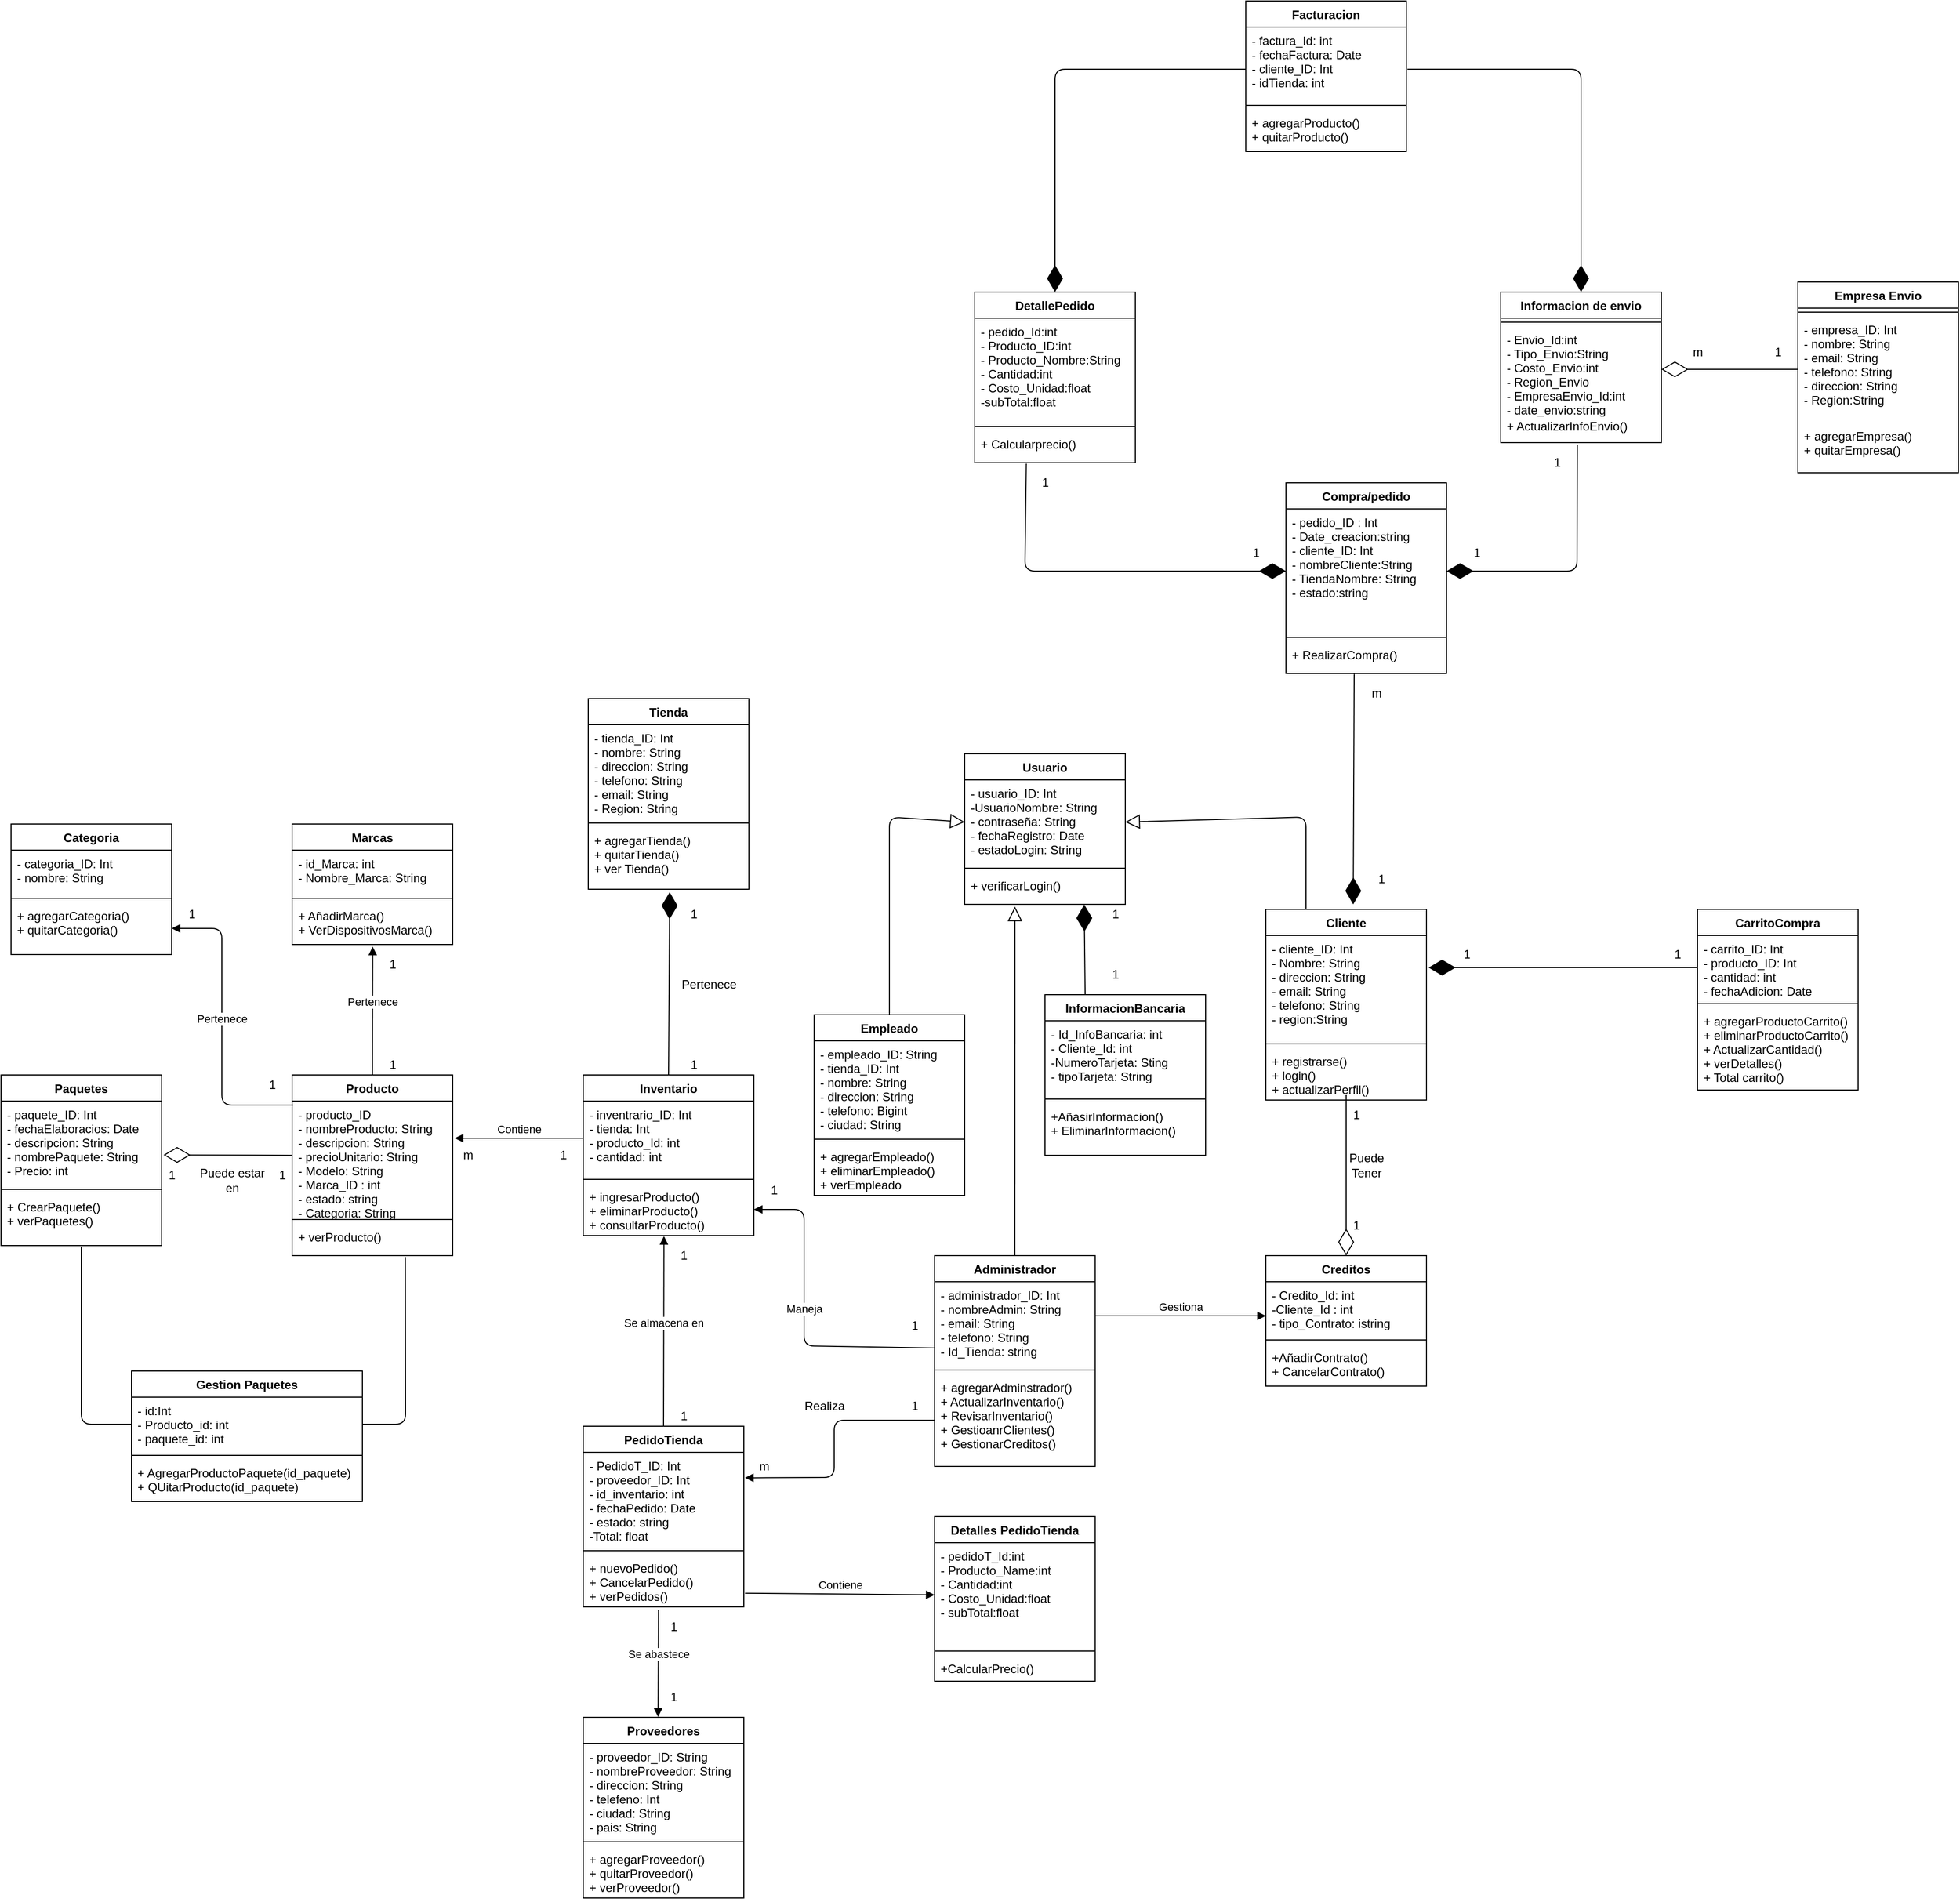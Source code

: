 <mxfile version="14.5.1" type="device"><diagram id="hj_kYRRvDItnP13U0e1s" name="Página-1"><mxGraphModel dx="723" dy="1602" grid="1" gridSize="10" guides="1" tooltips="1" connect="1" arrows="1" fold="1" page="1" pageScale="1" pageWidth="827" pageHeight="1169" math="0" shadow="0"><root><mxCell id="0"/><mxCell id="1" parent="0"/><mxCell id="EbUtOBR4NFeznV3IT-rC-1" value="Cliente" style="swimlane;fontStyle=1;align=center;verticalAlign=top;childLayout=stackLayout;horizontal=1;startSize=26;horizontalStack=0;resizeParent=1;resizeParentMax=0;resizeLast=0;collapsible=1;marginBottom=0;" parent="1" vertex="1"><mxGeometry x="1260" y="-5" width="160" height="190" as="geometry"/></mxCell><mxCell id="EbUtOBR4NFeznV3IT-rC-2" value="- cliente_ID: Int&#10;- Nombre: String&#10;- direccion: String&#10;- email: String&#10;- telefono: String&#10;- region:String" style="text;strokeColor=none;fillColor=none;align=left;verticalAlign=top;spacingLeft=4;spacingRight=4;overflow=hidden;rotatable=0;points=[[0,0.5],[1,0.5]];portConstraint=eastwest;" parent="EbUtOBR4NFeznV3IT-rC-1" vertex="1"><mxGeometry y="26" width="160" height="104" as="geometry"/></mxCell><mxCell id="EbUtOBR4NFeznV3IT-rC-3" value="" style="line;strokeWidth=1;fillColor=none;align=left;verticalAlign=middle;spacingTop=-1;spacingLeft=3;spacingRight=3;rotatable=0;labelPosition=right;points=[];portConstraint=eastwest;" parent="EbUtOBR4NFeznV3IT-rC-1" vertex="1"><mxGeometry y="130" width="160" height="8" as="geometry"/></mxCell><mxCell id="EbUtOBR4NFeznV3IT-rC-4" value="+ registrarse() &#10;+ login()&#10;+ actualizarPerfil()&#10;&#10;" style="text;strokeColor=none;fillColor=none;align=left;verticalAlign=top;spacingLeft=4;spacingRight=4;overflow=hidden;rotatable=0;points=[[0,0.5],[1,0.5]];portConstraint=eastwest;" parent="EbUtOBR4NFeznV3IT-rC-1" vertex="1"><mxGeometry y="138" width="160" height="52" as="geometry"/></mxCell><mxCell id="EbUtOBR4NFeznV3IT-rC-31" value="Inventario" style="swimlane;fontStyle=1;align=center;verticalAlign=top;childLayout=stackLayout;horizontal=1;startSize=26;horizontalStack=0;resizeParent=1;resizeParentMax=0;resizeLast=0;collapsible=1;marginBottom=0;" parent="1" vertex="1"><mxGeometry x="580" y="160" width="170" height="160" as="geometry"/></mxCell><mxCell id="EbUtOBR4NFeznV3IT-rC-32" value="- inventrario_ID: Int&#10;- tienda: Int&#10;- producto_Id: int&#10;- cantidad: int" style="text;strokeColor=none;fillColor=none;align=left;verticalAlign=top;spacingLeft=4;spacingRight=4;overflow=hidden;rotatable=0;points=[[0,0.5],[1,0.5]];portConstraint=eastwest;" parent="EbUtOBR4NFeznV3IT-rC-31" vertex="1"><mxGeometry y="26" width="170" height="74" as="geometry"/></mxCell><mxCell id="EbUtOBR4NFeznV3IT-rC-33" value="" style="line;strokeWidth=1;fillColor=none;align=left;verticalAlign=middle;spacingTop=-1;spacingLeft=3;spacingRight=3;rotatable=0;labelPosition=right;points=[];portConstraint=eastwest;" parent="EbUtOBR4NFeznV3IT-rC-31" vertex="1"><mxGeometry y="100" width="170" height="8" as="geometry"/></mxCell><mxCell id="EbUtOBR4NFeznV3IT-rC-34" value="+ ingresarProducto()&#10;+ eliminarProducto()&#10;+ consultarProducto()&#10;" style="text;strokeColor=none;fillColor=none;align=left;verticalAlign=top;spacingLeft=4;spacingRight=4;overflow=hidden;rotatable=0;points=[[0,0.5],[1,0.5]];portConstraint=eastwest;" parent="EbUtOBR4NFeznV3IT-rC-31" vertex="1"><mxGeometry y="108" width="170" height="52" as="geometry"/></mxCell><mxCell id="EbUtOBR4NFeznV3IT-rC-39" value="Compra/pedido" style="swimlane;fontStyle=1;align=center;verticalAlign=top;childLayout=stackLayout;horizontal=1;startSize=26;horizontalStack=0;resizeParent=1;resizeParentMax=0;resizeLast=0;collapsible=1;marginBottom=0;" parent="1" vertex="1"><mxGeometry x="1280" y="-430" width="160" height="190" as="geometry"/></mxCell><mxCell id="EbUtOBR4NFeznV3IT-rC-40" value="- pedido_ID : Int&#10;- Date_creacion:string&#10;- cliente_ID: Int&#10;- nombreCliente:String&#10;- TiendaNombre: String&#10;- estado:string&#10;&#10;&#10;" style="text;strokeColor=none;fillColor=none;align=left;verticalAlign=top;spacingLeft=4;spacingRight=4;overflow=hidden;rotatable=0;points=[[0,0.5],[1,0.5]];portConstraint=eastwest;" parent="EbUtOBR4NFeznV3IT-rC-39" vertex="1"><mxGeometry y="26" width="160" height="124" as="geometry"/></mxCell><mxCell id="EbUtOBR4NFeznV3IT-rC-41" value="" style="line;strokeWidth=1;fillColor=none;align=left;verticalAlign=middle;spacingTop=-1;spacingLeft=3;spacingRight=3;rotatable=0;labelPosition=right;points=[];portConstraint=eastwest;" parent="EbUtOBR4NFeznV3IT-rC-39" vertex="1"><mxGeometry y="150" width="160" height="8" as="geometry"/></mxCell><mxCell id="EbUtOBR4NFeznV3IT-rC-42" value="+ RealizarCompra()&#10;" style="text;strokeColor=none;fillColor=none;align=left;verticalAlign=top;spacingLeft=4;spacingRight=4;overflow=hidden;rotatable=0;points=[[0,0.5],[1,0.5]];portConstraint=eastwest;" parent="EbUtOBR4NFeznV3IT-rC-39" vertex="1"><mxGeometry y="158" width="160" height="32" as="geometry"/></mxCell><mxCell id="EbUtOBR4NFeznV3IT-rC-55" value="Usuario" style="swimlane;fontStyle=1;align=center;verticalAlign=top;childLayout=stackLayout;horizontal=1;startSize=26;horizontalStack=0;resizeParent=1;resizeParentMax=0;resizeLast=0;collapsible=1;marginBottom=0;" parent="1" vertex="1"><mxGeometry x="960" y="-160" width="160" height="150" as="geometry"/></mxCell><mxCell id="EbUtOBR4NFeznV3IT-rC-56" value="- usuario_ID: Int&#10;-UsuarioNombre: String&#10;- contraseña: String&#10;- fechaRegistro: Date&#10;- estadoLogin: String&#10;&#10;&#10;" style="text;strokeColor=none;fillColor=none;align=left;verticalAlign=top;spacingLeft=4;spacingRight=4;overflow=hidden;rotatable=0;points=[[0,0.5],[1,0.5]];portConstraint=eastwest;" parent="EbUtOBR4NFeznV3IT-rC-55" vertex="1"><mxGeometry y="26" width="160" height="84" as="geometry"/></mxCell><mxCell id="EbUtOBR4NFeznV3IT-rC-57" value="" style="line;strokeWidth=1;fillColor=none;align=left;verticalAlign=middle;spacingTop=-1;spacingLeft=3;spacingRight=3;rotatable=0;labelPosition=right;points=[];portConstraint=eastwest;" parent="EbUtOBR4NFeznV3IT-rC-55" vertex="1"><mxGeometry y="110" width="160" height="8" as="geometry"/></mxCell><mxCell id="EbUtOBR4NFeznV3IT-rC-58" value="+ verificarLogin()" style="text;strokeColor=none;fillColor=none;align=left;verticalAlign=top;spacingLeft=4;spacingRight=4;overflow=hidden;rotatable=0;points=[[0,0.5],[1,0.5]];portConstraint=eastwest;" parent="EbUtOBR4NFeznV3IT-rC-55" vertex="1"><mxGeometry y="118" width="160" height="32" as="geometry"/></mxCell><mxCell id="EbUtOBR4NFeznV3IT-rC-59" value="Producto" style="swimlane;fontStyle=1;align=center;verticalAlign=top;childLayout=stackLayout;horizontal=1;startSize=26;horizontalStack=0;resizeParent=1;resizeParentMax=0;resizeLast=0;collapsible=1;marginBottom=0;" parent="1" vertex="1"><mxGeometry x="290" y="160" width="160" height="180" as="geometry"/></mxCell><mxCell id="EbUtOBR4NFeznV3IT-rC-60" value="- producto_ID&#10;- nombreProducto: String&#10;- descripcion: String&#10;- precioUnitario: String&#10;- Modelo: String&#10;- Marca_ID : int&#10;- estado: string&#10;- Categoria: String" style="text;strokeColor=none;fillColor=none;align=left;verticalAlign=top;spacingLeft=4;spacingRight=4;overflow=hidden;rotatable=0;points=[[0,0.5],[1,0.5]];portConstraint=eastwest;" parent="EbUtOBR4NFeznV3IT-rC-59" vertex="1"><mxGeometry y="26" width="160" height="114" as="geometry"/></mxCell><mxCell id="EbUtOBR4NFeznV3IT-rC-61" value="" style="line;strokeWidth=1;fillColor=none;align=left;verticalAlign=middle;spacingTop=-1;spacingLeft=3;spacingRight=3;rotatable=0;labelPosition=right;points=[];portConstraint=eastwest;" parent="EbUtOBR4NFeznV3IT-rC-59" vertex="1"><mxGeometry y="140" width="160" height="8" as="geometry"/></mxCell><mxCell id="EbUtOBR4NFeznV3IT-rC-62" value="+ verProducto()&#10;" style="text;strokeColor=none;fillColor=none;align=left;verticalAlign=top;spacingLeft=4;spacingRight=4;overflow=hidden;rotatable=0;points=[[0,0.5],[1,0.5]];portConstraint=eastwest;" parent="EbUtOBR4NFeznV3IT-rC-59" vertex="1"><mxGeometry y="148" width="160" height="32" as="geometry"/></mxCell><mxCell id="D3q_M2feR9YI_S6PIINe-5" value="PedidoTienda" style="swimlane;fontStyle=1;align=center;verticalAlign=top;childLayout=stackLayout;horizontal=1;startSize=26;horizontalStack=0;resizeParent=1;resizeParentMax=0;resizeLast=0;collapsible=1;marginBottom=0;" parent="1" vertex="1"><mxGeometry x="580" y="510" width="160" height="180" as="geometry"/></mxCell><mxCell id="D3q_M2feR9YI_S6PIINe-6" value="- PedidoT_ID: Int&#10;- proveedor_ID: Int&#10;- id_inventario: int&#10;- fechaPedido: Date&#10;- estado: string&#10;-Total: float" style="text;strokeColor=none;fillColor=none;align=left;verticalAlign=top;spacingLeft=4;spacingRight=4;overflow=hidden;rotatable=0;points=[[0,0.5],[1,0.5]];portConstraint=eastwest;" parent="D3q_M2feR9YI_S6PIINe-5" vertex="1"><mxGeometry y="26" width="160" height="94" as="geometry"/></mxCell><mxCell id="D3q_M2feR9YI_S6PIINe-7" value="" style="line;strokeWidth=1;fillColor=none;align=left;verticalAlign=middle;spacingTop=-1;spacingLeft=3;spacingRight=3;rotatable=0;labelPosition=right;points=[];portConstraint=eastwest;" parent="D3q_M2feR9YI_S6PIINe-5" vertex="1"><mxGeometry y="120" width="160" height="8" as="geometry"/></mxCell><mxCell id="D3q_M2feR9YI_S6PIINe-8" value="+ nuevoPedido()&#10;+ CancelarPedido()&#10;+ verPedidos()&#10;" style="text;strokeColor=none;fillColor=none;align=left;verticalAlign=top;spacingLeft=4;spacingRight=4;overflow=hidden;rotatable=0;points=[[0,0.5],[1,0.5]];portConstraint=eastwest;" parent="D3q_M2feR9YI_S6PIINe-5" vertex="1"><mxGeometry y="128" width="160" height="52" as="geometry"/></mxCell><mxCell id="D3q_M2feR9YI_S6PIINe-13" value="Proveedores" style="swimlane;fontStyle=1;align=center;verticalAlign=top;childLayout=stackLayout;horizontal=1;startSize=26;horizontalStack=0;resizeParent=1;resizeParentMax=0;resizeLast=0;collapsible=1;marginBottom=0;" parent="1" vertex="1"><mxGeometry x="580" y="800" width="160" height="180" as="geometry"/></mxCell><mxCell id="D3q_M2feR9YI_S6PIINe-14" value="- proveedor_ID: String&#10;- nombreProveedor: String&#10;- direccion: String&#10;- telefeno: Int&#10;- ciudad: String&#10;- pais: String&#10;&#10;&#10;" style="text;strokeColor=none;fillColor=none;align=left;verticalAlign=top;spacingLeft=4;spacingRight=4;overflow=hidden;rotatable=0;points=[[0,0.5],[1,0.5]];portConstraint=eastwest;" parent="D3q_M2feR9YI_S6PIINe-13" vertex="1"><mxGeometry y="26" width="160" height="94" as="geometry"/></mxCell><mxCell id="D3q_M2feR9YI_S6PIINe-15" value="" style="line;strokeWidth=1;fillColor=none;align=left;verticalAlign=middle;spacingTop=-1;spacingLeft=3;spacingRight=3;rotatable=0;labelPosition=right;points=[];portConstraint=eastwest;" parent="D3q_M2feR9YI_S6PIINe-13" vertex="1"><mxGeometry y="120" width="160" height="8" as="geometry"/></mxCell><mxCell id="D3q_M2feR9YI_S6PIINe-16" value="+ agregarProveedor()&#10;+ quitarProveedor()&#10;+ verProveedor()" style="text;strokeColor=none;fillColor=none;align=left;verticalAlign=top;spacingLeft=4;spacingRight=4;overflow=hidden;rotatable=0;points=[[0,0.5],[1,0.5]];portConstraint=eastwest;" parent="D3q_M2feR9YI_S6PIINe-13" vertex="1"><mxGeometry y="128" width="160" height="52" as="geometry"/></mxCell><mxCell id="D3q_M2feR9YI_S6PIINe-25" value="Creditos" style="swimlane;fontStyle=1;align=center;verticalAlign=top;childLayout=stackLayout;horizontal=1;startSize=26;horizontalStack=0;resizeParent=1;resizeParentMax=0;resizeLast=0;collapsible=1;marginBottom=0;" parent="1" vertex="1"><mxGeometry x="1260" y="340" width="160" height="130" as="geometry"/></mxCell><mxCell id="D3q_M2feR9YI_S6PIINe-26" value="- Credito_Id: int&#10;-Cliente_Id : int&#10;- tipo_Contrato: istring" style="text;strokeColor=none;fillColor=none;align=left;verticalAlign=top;spacingLeft=4;spacingRight=4;overflow=hidden;rotatable=0;points=[[0,0.5],[1,0.5]];portConstraint=eastwest;" parent="D3q_M2feR9YI_S6PIINe-25" vertex="1"><mxGeometry y="26" width="160" height="54" as="geometry"/></mxCell><mxCell id="D3q_M2feR9YI_S6PIINe-27" value="" style="line;strokeWidth=1;fillColor=none;align=left;verticalAlign=middle;spacingTop=-1;spacingLeft=3;spacingRight=3;rotatable=0;labelPosition=right;points=[];portConstraint=eastwest;" parent="D3q_M2feR9YI_S6PIINe-25" vertex="1"><mxGeometry y="80" width="160" height="8" as="geometry"/></mxCell><mxCell id="D3q_M2feR9YI_S6PIINe-28" value="+AñadirContrato()&#10;+ CancelarContrato()" style="text;strokeColor=none;fillColor=none;align=left;verticalAlign=top;spacingLeft=4;spacingRight=4;overflow=hidden;rotatable=0;points=[[0,0.5],[1,0.5]];portConstraint=eastwest;" parent="D3q_M2feR9YI_S6PIINe-25" vertex="1"><mxGeometry y="88" width="160" height="42" as="geometry"/></mxCell><mxCell id="D3q_M2feR9YI_S6PIINe-32" value="Empleado" style="swimlane;fontStyle=1;align=center;verticalAlign=top;childLayout=stackLayout;horizontal=1;startSize=26;horizontalStack=0;resizeParent=1;resizeParentMax=0;resizeLast=0;collapsible=1;marginBottom=0;" parent="1" vertex="1"><mxGeometry x="810" y="100" width="150" height="180" as="geometry"/></mxCell><mxCell id="D3q_M2feR9YI_S6PIINe-33" value="- empleado_ID: String&#10;- tienda_ID: Int&#10;- nombre: String&#10;- direccion: String&#10;- telefono: Bigint&#10;- ciudad: String&#10;" style="text;strokeColor=none;fillColor=none;align=left;verticalAlign=top;spacingLeft=4;spacingRight=4;overflow=hidden;rotatable=0;points=[[0,0.5],[1,0.5]];portConstraint=eastwest;" parent="D3q_M2feR9YI_S6PIINe-32" vertex="1"><mxGeometry y="26" width="150" height="94" as="geometry"/></mxCell><mxCell id="D3q_M2feR9YI_S6PIINe-34" value="" style="line;strokeWidth=1;fillColor=none;align=left;verticalAlign=middle;spacingTop=-1;spacingLeft=3;spacingRight=3;rotatable=0;labelPosition=right;points=[];portConstraint=eastwest;" parent="D3q_M2feR9YI_S6PIINe-32" vertex="1"><mxGeometry y="120" width="150" height="8" as="geometry"/></mxCell><mxCell id="D3q_M2feR9YI_S6PIINe-35" value="+ agregarEmpleado()&#10;+ eliminarEmpleado()&#10;+ verEmpleado&#10;" style="text;strokeColor=none;fillColor=none;align=left;verticalAlign=top;spacingLeft=4;spacingRight=4;overflow=hidden;rotatable=0;points=[[0,0.5],[1,0.5]];portConstraint=eastwest;" parent="D3q_M2feR9YI_S6PIINe-32" vertex="1"><mxGeometry y="128" width="150" height="52" as="geometry"/></mxCell><mxCell id="D3q_M2feR9YI_S6PIINe-42" value="DetallePedido" style="swimlane;fontStyle=1;align=center;verticalAlign=top;childLayout=stackLayout;horizontal=1;startSize=26;horizontalStack=0;resizeParent=1;resizeParentMax=0;resizeLast=0;collapsible=1;marginBottom=0;" parent="1" vertex="1"><mxGeometry x="970" y="-620" width="160" height="170" as="geometry"/></mxCell><mxCell id="D3q_M2feR9YI_S6PIINe-43" value="- pedido_Id:int&#10;- Producto_ID:int&#10;- Producto_Nombre:String&#10;- Cantidad:int&#10;- Costo_Unidad:float&#10;-subTotal:float" style="text;strokeColor=none;fillColor=none;align=left;verticalAlign=top;spacingLeft=4;spacingRight=4;overflow=hidden;rotatable=0;points=[[0,0.5],[1,0.5]];portConstraint=eastwest;" parent="D3q_M2feR9YI_S6PIINe-42" vertex="1"><mxGeometry y="26" width="160" height="104" as="geometry"/></mxCell><mxCell id="D3q_M2feR9YI_S6PIINe-44" value="" style="line;strokeWidth=1;fillColor=none;align=left;verticalAlign=middle;spacingTop=-1;spacingLeft=3;spacingRight=3;rotatable=0;labelPosition=right;points=[];portConstraint=eastwest;" parent="D3q_M2feR9YI_S6PIINe-42" vertex="1"><mxGeometry y="130" width="160" height="8" as="geometry"/></mxCell><mxCell id="D3q_M2feR9YI_S6PIINe-45" value="+ Calcularprecio()" style="text;strokeColor=none;fillColor=none;align=left;verticalAlign=top;spacingLeft=4;spacingRight=4;overflow=hidden;rotatable=0;points=[[0,0.5],[1,0.5]];portConstraint=eastwest;" parent="D3q_M2feR9YI_S6PIINe-42" vertex="1"><mxGeometry y="138" width="160" height="32" as="geometry"/></mxCell><mxCell id="D3q_M2feR9YI_S6PIINe-47" value="InformacionBancaria" style="swimlane;fontStyle=1;align=center;verticalAlign=top;childLayout=stackLayout;horizontal=1;startSize=26;horizontalStack=0;resizeParent=1;resizeParentMax=0;resizeLast=0;collapsible=1;marginBottom=0;" parent="1" vertex="1"><mxGeometry x="1040" y="80" width="160" height="160" as="geometry"/></mxCell><mxCell id="D3q_M2feR9YI_S6PIINe-48" value="- Id_InfoBancaria: int&#10;- Cliente_Id: int &#10;-NumeroTarjeta: Sting&#10;- tipoTarjeta: String" style="text;strokeColor=none;fillColor=none;align=left;verticalAlign=top;spacingLeft=4;spacingRight=4;overflow=hidden;rotatable=0;points=[[0,0.5],[1,0.5]];portConstraint=eastwest;" parent="D3q_M2feR9YI_S6PIINe-47" vertex="1"><mxGeometry y="26" width="160" height="74" as="geometry"/></mxCell><mxCell id="D3q_M2feR9YI_S6PIINe-49" value="" style="line;strokeWidth=1;fillColor=none;align=left;verticalAlign=middle;spacingTop=-1;spacingLeft=3;spacingRight=3;rotatable=0;labelPosition=right;points=[];portConstraint=eastwest;" parent="D3q_M2feR9YI_S6PIINe-47" vertex="1"><mxGeometry y="100" width="160" height="8" as="geometry"/></mxCell><mxCell id="D3q_M2feR9YI_S6PIINe-50" value="+AñasirInformacion()&#10;+ EliminarInformacion()" style="text;strokeColor=none;fillColor=none;align=left;verticalAlign=top;spacingLeft=4;spacingRight=4;overflow=hidden;rotatable=0;points=[[0,0.5],[1,0.5]];portConstraint=eastwest;" parent="D3q_M2feR9YI_S6PIINe-47" vertex="1"><mxGeometry y="108" width="160" height="52" as="geometry"/></mxCell><mxCell id="D3q_M2feR9YI_S6PIINe-52" value="CarritoCompra" style="swimlane;fontStyle=1;align=center;verticalAlign=top;childLayout=stackLayout;horizontal=1;startSize=26;horizontalStack=0;resizeParent=1;resizeParentMax=0;resizeLast=0;collapsible=1;marginBottom=0;" parent="1" vertex="1"><mxGeometry x="1690" y="-5" width="160" height="180" as="geometry"/></mxCell><mxCell id="D3q_M2feR9YI_S6PIINe-53" value="- carrito_ID: Int&#10;- producto_ID: Int&#10;- cantidad: int&#10;- fechaAdicion: Date&#10;&#10;&#10;+ actualizarCantidad()&#10;+ verDetalleCarrito()&#10;+ verificar()&#10;" style="text;strokeColor=none;fillColor=none;align=left;verticalAlign=top;spacingLeft=4;spacingRight=4;overflow=hidden;rotatable=0;points=[[0,0.5],[1,0.5]];portConstraint=eastwest;" parent="D3q_M2feR9YI_S6PIINe-52" vertex="1"><mxGeometry y="26" width="160" height="64" as="geometry"/></mxCell><mxCell id="D3q_M2feR9YI_S6PIINe-54" value="" style="line;strokeWidth=1;fillColor=none;align=left;verticalAlign=middle;spacingTop=-1;spacingLeft=3;spacingRight=3;rotatable=0;labelPosition=right;points=[];portConstraint=eastwest;" parent="D3q_M2feR9YI_S6PIINe-52" vertex="1"><mxGeometry y="90" width="160" height="8" as="geometry"/></mxCell><mxCell id="D3q_M2feR9YI_S6PIINe-55" value="+ agregarProductoCarrito()&#10;+ eliminarProductoCarrito()&#10;+ ActualizarCantidad()&#10;+ verDetalles()&#10;+ Total carrito()" style="text;strokeColor=none;fillColor=none;align=left;verticalAlign=top;spacingLeft=4;spacingRight=4;overflow=hidden;rotatable=0;points=[[0,0.5],[1,0.5]];portConstraint=eastwest;" parent="D3q_M2feR9YI_S6PIINe-52" vertex="1"><mxGeometry y="98" width="160" height="82" as="geometry"/></mxCell><mxCell id="D3q_M2feR9YI_S6PIINe-60" value="Categoria" style="swimlane;fontStyle=1;align=center;verticalAlign=top;childLayout=stackLayout;horizontal=1;startSize=26;horizontalStack=0;resizeParent=1;resizeParentMax=0;resizeLast=0;collapsible=1;marginBottom=0;" parent="1" vertex="1"><mxGeometry x="10" y="-90" width="160" height="130" as="geometry"/></mxCell><mxCell id="D3q_M2feR9YI_S6PIINe-61" value="- categoria_ID: Int&#10;- nombre: String&#10;" style="text;strokeColor=none;fillColor=none;align=left;verticalAlign=top;spacingLeft=4;spacingRight=4;overflow=hidden;rotatable=0;points=[[0,0.5],[1,0.5]];portConstraint=eastwest;" parent="D3q_M2feR9YI_S6PIINe-60" vertex="1"><mxGeometry y="26" width="160" height="44" as="geometry"/></mxCell><mxCell id="D3q_M2feR9YI_S6PIINe-62" value="" style="line;strokeWidth=1;fillColor=none;align=left;verticalAlign=middle;spacingTop=-1;spacingLeft=3;spacingRight=3;rotatable=0;labelPosition=right;points=[];portConstraint=eastwest;" parent="D3q_M2feR9YI_S6PIINe-60" vertex="1"><mxGeometry y="70" width="160" height="8" as="geometry"/></mxCell><mxCell id="D3q_M2feR9YI_S6PIINe-63" value="+ agregarCategoria()&#10;+ quitarCategoria()" style="text;strokeColor=none;fillColor=none;align=left;verticalAlign=top;spacingLeft=4;spacingRight=4;overflow=hidden;rotatable=0;points=[[0,0.5],[1,0.5]];portConstraint=eastwest;" parent="D3q_M2feR9YI_S6PIINe-60" vertex="1"><mxGeometry y="78" width="160" height="52" as="geometry"/></mxCell><mxCell id="bdkr2JzabsqiUjUlokQH-9" value="Administrador" style="swimlane;fontStyle=1;align=center;verticalAlign=top;childLayout=stackLayout;horizontal=1;startSize=26;horizontalStack=0;resizeParent=1;resizeParentMax=0;resizeLast=0;collapsible=1;marginBottom=0;" parent="1" vertex="1"><mxGeometry x="930" y="340" width="160" height="210" as="geometry"/></mxCell><mxCell id="bdkr2JzabsqiUjUlokQH-10" value="- administrador_ID: Int&#10;- nombreAdmin: String&#10;- email: String&#10;- telefono: String&#10;- Id_Tienda: string" style="text;strokeColor=none;fillColor=none;align=left;verticalAlign=top;spacingLeft=4;spacingRight=4;overflow=hidden;rotatable=0;points=[[0,0.5],[1,0.5]];portConstraint=eastwest;" parent="bdkr2JzabsqiUjUlokQH-9" vertex="1"><mxGeometry y="26" width="160" height="84" as="geometry"/></mxCell><mxCell id="bdkr2JzabsqiUjUlokQH-11" value="" style="line;strokeWidth=1;fillColor=none;align=left;verticalAlign=middle;spacingTop=-1;spacingLeft=3;spacingRight=3;rotatable=0;labelPosition=right;points=[];portConstraint=eastwest;" parent="bdkr2JzabsqiUjUlokQH-9" vertex="1"><mxGeometry y="110" width="160" height="8" as="geometry"/></mxCell><mxCell id="bdkr2JzabsqiUjUlokQH-12" value="+ agregarAdminstrador()&#10;+ ActualizarInventario()&#10;+ RevisarInventario()&#10;+ GestioanrClientes()&#10;+ GestionarCreditos()" style="text;strokeColor=none;fillColor=none;align=left;verticalAlign=top;spacingLeft=4;spacingRight=4;overflow=hidden;rotatable=0;points=[[0,0.5],[1,0.5]];portConstraint=eastwest;" parent="bdkr2JzabsqiUjUlokQH-9" vertex="1"><mxGeometry y="118" width="160" height="92" as="geometry"/></mxCell><mxCell id="bdkr2JzabsqiUjUlokQH-18" value="" style="endArrow=diamondThin;endFill=1;endSize=24;html=1;entryX=0.544;entryY=-0.026;entryDx=0;entryDy=0;exitX=0.425;exitY=1.019;exitDx=0;exitDy=0;exitPerimeter=0;entryPerimeter=0;" parent="1" source="EbUtOBR4NFeznV3IT-rC-42" target="EbUtOBR4NFeznV3IT-rC-1" edge="1"><mxGeometry width="160" relative="1" as="geometry"><mxPoint x="1430" y="-40" as="sourcePoint"/><mxPoint x="1280" y="-40" as="targetPoint"/></mxGeometry></mxCell><mxCell id="bdkr2JzabsqiUjUlokQH-19" value="" style="endArrow=diamondThin;endFill=1;endSize=24;html=1;exitX=0;exitY=0.5;exitDx=0;exitDy=0;entryX=1.013;entryY=0.308;entryDx=0;entryDy=0;entryPerimeter=0;" parent="1" source="D3q_M2feR9YI_S6PIINe-53" target="EbUtOBR4NFeznV3IT-rC-2" edge="1"><mxGeometry width="160" relative="1" as="geometry"><mxPoint x="1530" y="145" as="sourcePoint"/><mxPoint x="1540" y="200" as="targetPoint"/><Array as="points"><mxPoint x="1590" y="53"/><mxPoint x="1510" y="53"/></Array></mxGeometry></mxCell><mxCell id="bdkr2JzabsqiUjUlokQH-21" value="" style="endArrow=diamondThin;endFill=1;endSize=24;html=1;entryX=0;entryY=0.5;entryDx=0;entryDy=0;exitX=0.321;exitY=1.027;exitDx=0;exitDy=0;exitPerimeter=0;" parent="1" source="D3q_M2feR9YI_S6PIINe-45" target="EbUtOBR4NFeznV3IT-rC-40" edge="1"><mxGeometry width="160" relative="1" as="geometry"><mxPoint x="1460" y="-240" as="sourcePoint"/><mxPoint x="1390" y="-150" as="targetPoint"/><Array as="points"><mxPoint x="1020" y="-342"/></Array></mxGeometry></mxCell><mxCell id="bdkr2JzabsqiUjUlokQH-22" value="Facturacion" style="swimlane;fontStyle=1;align=center;verticalAlign=top;childLayout=stackLayout;horizontal=1;startSize=26;horizontalStack=0;resizeParent=1;resizeParentMax=0;resizeLast=0;collapsible=1;marginBottom=0;" parent="1" vertex="1"><mxGeometry x="1240" y="-910" width="160" height="150" as="geometry"/></mxCell><mxCell id="bdkr2JzabsqiUjUlokQH-23" value="- factura_Id: int&#10;- fechaFactura: Date&#10;- cliente_ID: Int&#10;- idTienda: int" style="text;strokeColor=none;fillColor=none;align=left;verticalAlign=top;spacingLeft=4;spacingRight=4;overflow=hidden;rotatable=0;points=[[0,0.5],[1,0.5]];portConstraint=eastwest;" parent="bdkr2JzabsqiUjUlokQH-22" vertex="1"><mxGeometry y="26" width="160" height="74" as="geometry"/></mxCell><mxCell id="bdkr2JzabsqiUjUlokQH-24" value="" style="line;strokeWidth=1;fillColor=none;align=left;verticalAlign=middle;spacingTop=-1;spacingLeft=3;spacingRight=3;rotatable=0;labelPosition=right;points=[];portConstraint=eastwest;" parent="bdkr2JzabsqiUjUlokQH-22" vertex="1"><mxGeometry y="100" width="160" height="8" as="geometry"/></mxCell><mxCell id="bdkr2JzabsqiUjUlokQH-25" value="+ agregarProducto()&#10;+ quitarProducto()&#10;" style="text;strokeColor=none;fillColor=none;align=left;verticalAlign=top;spacingLeft=4;spacingRight=4;overflow=hidden;rotatable=0;points=[[0,0.5],[1,0.5]];portConstraint=eastwest;" parent="bdkr2JzabsqiUjUlokQH-22" vertex="1"><mxGeometry y="108" width="160" height="42" as="geometry"/></mxCell><mxCell id="bdkr2JzabsqiUjUlokQH-26" value="" style="endArrow=diamondThin;endFill=1;endSize=24;html=1;entryX=0.5;entryY=0;entryDx=0;entryDy=0;" parent="1" target="D3q_M2feR9YI_S6PIINe-42" edge="1"><mxGeometry width="160" relative="1" as="geometry"><mxPoint x="1240" y="-842" as="sourcePoint"/><mxPoint x="1310" y="-150" as="targetPoint"/><Array as="points"><mxPoint x="1050" y="-842"/></Array></mxGeometry></mxCell><mxCell id="bdkr2JzabsqiUjUlokQH-40" value="Tienda" style="swimlane;fontStyle=1;align=center;verticalAlign=top;childLayout=stackLayout;horizontal=1;startSize=26;horizontalStack=0;resizeParent=1;resizeParentMax=0;resizeLast=0;collapsible=1;marginBottom=0;" parent="1" vertex="1"><mxGeometry x="585" y="-215" width="160" height="190" as="geometry"/></mxCell><mxCell id="bdkr2JzabsqiUjUlokQH-41" value="- tienda_ID: Int&#10;- nombre: String&#10;- direccion: String&#10;- telefono: String&#10;- email: String&#10;- Region: String" style="text;strokeColor=none;fillColor=none;align=left;verticalAlign=top;spacingLeft=4;spacingRight=4;overflow=hidden;rotatable=0;points=[[0,0.5],[1,0.5]];portConstraint=eastwest;" parent="bdkr2JzabsqiUjUlokQH-40" vertex="1"><mxGeometry y="26" width="160" height="94" as="geometry"/></mxCell><mxCell id="bdkr2JzabsqiUjUlokQH-42" value="" style="line;strokeWidth=1;fillColor=none;align=left;verticalAlign=middle;spacingTop=-1;spacingLeft=3;spacingRight=3;rotatable=0;labelPosition=right;points=[];portConstraint=eastwest;" parent="bdkr2JzabsqiUjUlokQH-40" vertex="1"><mxGeometry y="120" width="160" height="8" as="geometry"/></mxCell><mxCell id="bdkr2JzabsqiUjUlokQH-43" value="+ agregarTienda()&#10;+ quitarTienda()&#10;+ ver Tienda()" style="text;strokeColor=none;fillColor=none;align=left;verticalAlign=top;spacingLeft=4;spacingRight=4;overflow=hidden;rotatable=0;points=[[0,0.5],[1,0.5]];portConstraint=eastwest;" parent="bdkr2JzabsqiUjUlokQH-40" vertex="1"><mxGeometry y="128" width="160" height="62" as="geometry"/></mxCell><mxCell id="3N5d8WoDvW8toZtHMIph-12" value="Paquetes" style="swimlane;fontStyle=1;align=center;verticalAlign=top;childLayout=stackLayout;horizontal=1;startSize=26;horizontalStack=0;resizeParent=1;resizeParentMax=0;resizeLast=0;collapsible=1;marginBottom=0;" parent="1" vertex="1"><mxGeometry y="160" width="160" height="170" as="geometry"/></mxCell><mxCell id="3N5d8WoDvW8toZtHMIph-13" value="- paquete_ID: Int&#10;- fechaElaboracios: Date&#10;- descripcion: String&#10;- nombrePaquete: String&#10;- Precio: int" style="text;strokeColor=none;fillColor=none;align=left;verticalAlign=top;spacingLeft=4;spacingRight=4;overflow=hidden;rotatable=0;points=[[0,0.5],[1,0.5]];portConstraint=eastwest;" parent="3N5d8WoDvW8toZtHMIph-12" vertex="1"><mxGeometry y="26" width="160" height="84" as="geometry"/></mxCell><mxCell id="3N5d8WoDvW8toZtHMIph-14" value="" style="line;strokeWidth=1;fillColor=none;align=left;verticalAlign=middle;spacingTop=-1;spacingLeft=3;spacingRight=3;rotatable=0;labelPosition=right;points=[];portConstraint=eastwest;" parent="3N5d8WoDvW8toZtHMIph-12" vertex="1"><mxGeometry y="110" width="160" height="8" as="geometry"/></mxCell><mxCell id="3N5d8WoDvW8toZtHMIph-15" value="+ CrearPaquete()&#10;+ verPaquetes()" style="text;strokeColor=none;fillColor=none;align=left;verticalAlign=top;spacingLeft=4;spacingRight=4;overflow=hidden;rotatable=0;points=[[0,0.5],[1,0.5]];portConstraint=eastwest;" parent="3N5d8WoDvW8toZtHMIph-12" vertex="1"><mxGeometry y="118" width="160" height="52" as="geometry"/></mxCell><mxCell id="h3jz681tK1fnADbWytqA-1" value="Informacion de envio" style="swimlane;fontStyle=1;align=center;verticalAlign=top;childLayout=stackLayout;horizontal=1;startSize=26;horizontalStack=0;resizeParent=1;resizeParentMax=0;resizeLast=0;collapsible=1;marginBottom=0;" vertex="1" parent="1"><mxGeometry x="1494" y="-620" width="160" height="150" as="geometry"/></mxCell><mxCell id="h3jz681tK1fnADbWytqA-3" value="" style="line;strokeWidth=1;fillColor=none;align=left;verticalAlign=middle;spacingTop=-1;spacingLeft=3;spacingRight=3;rotatable=0;labelPosition=right;points=[];portConstraint=eastwest;" vertex="1" parent="h3jz681tK1fnADbWytqA-1"><mxGeometry y="26" width="160" height="8" as="geometry"/></mxCell><mxCell id="h3jz681tK1fnADbWytqA-2" value="- Envio_Id:int&#10;- Tipo_Envio:String&#10;- Costo_Envio:int&#10;- Region_Envio&#10;- EmpresaEnvio_Id:int&#10;- date_envio:string" style="text;strokeColor=none;fillColor=none;align=left;verticalAlign=top;spacingLeft=4;spacingRight=4;overflow=hidden;rotatable=0;points=[[0,0.5],[1,0.5]];portConstraint=eastwest;" vertex="1" parent="h3jz681tK1fnADbWytqA-1"><mxGeometry y="34" width="160" height="86" as="geometry"/></mxCell><mxCell id="h3jz681tK1fnADbWytqA-4" value="+ ActualizarInfoEnvio()" style="text;strokeColor=none;fillColor=none;align=left;verticalAlign=top;spacingLeft=4;spacingRight=4;overflow=hidden;rotatable=0;points=[[0,0.5],[1,0.5]];portConstraint=eastwest;" vertex="1" parent="h3jz681tK1fnADbWytqA-1"><mxGeometry y="120" width="160" height="30" as="geometry"/></mxCell><mxCell id="h3jz681tK1fnADbWytqA-9" value="Empresa Envio" style="swimlane;fontStyle=1;align=center;verticalAlign=top;childLayout=stackLayout;horizontal=1;startSize=26;horizontalStack=0;resizeParent=1;resizeParentMax=0;resizeLast=0;collapsible=1;marginBottom=0;" vertex="1" parent="1"><mxGeometry x="1790" y="-630" width="160" height="190" as="geometry"/></mxCell><mxCell id="h3jz681tK1fnADbWytqA-11" value="" style="line;strokeWidth=1;fillColor=none;align=left;verticalAlign=middle;spacingTop=-1;spacingLeft=3;spacingRight=3;rotatable=0;labelPosition=right;points=[];portConstraint=eastwest;" vertex="1" parent="h3jz681tK1fnADbWytqA-9"><mxGeometry y="26" width="160" height="8" as="geometry"/></mxCell><mxCell id="h3jz681tK1fnADbWytqA-10" value="- empresa_ID: Int&#10;- nombre: String&#10;- email: String&#10;- telefono: String&#10;- direccion: String&#10;- Region:String" style="text;strokeColor=none;fillColor=none;align=left;verticalAlign=top;spacingLeft=4;spacingRight=4;overflow=hidden;rotatable=0;points=[[0,0.5],[1,0.5]];portConstraint=eastwest;" vertex="1" parent="h3jz681tK1fnADbWytqA-9"><mxGeometry y="34" width="160" height="106" as="geometry"/></mxCell><mxCell id="h3jz681tK1fnADbWytqA-12" value="+ agregarEmpresa()&#10;+ quitarEmpresa()" style="text;strokeColor=none;fillColor=none;align=left;verticalAlign=top;spacingLeft=4;spacingRight=4;overflow=hidden;rotatable=0;points=[[0,0.5],[1,0.5]];portConstraint=eastwest;" vertex="1" parent="h3jz681tK1fnADbWytqA-9"><mxGeometry y="140" width="160" height="50" as="geometry"/></mxCell><mxCell id="h3jz681tK1fnADbWytqA-14" value="" style="endArrow=diamondThin;endFill=0;endSize=24;html=1;exitX=0;exitY=0.5;exitDx=0;exitDy=0;entryX=1;entryY=0.5;entryDx=0;entryDy=0;" edge="1" parent="1" source="h3jz681tK1fnADbWytqA-10" target="h3jz681tK1fnADbWytqA-2"><mxGeometry width="160" relative="1" as="geometry"><mxPoint x="1610" y="-470" as="sourcePoint"/><mxPoint x="1770" y="-470" as="targetPoint"/></mxGeometry></mxCell><mxCell id="h3jz681tK1fnADbWytqA-15" value="" style="endArrow=diamondThin;endFill=1;endSize=24;html=1;entryX=0.5;entryY=0;entryDx=0;entryDy=0;" edge="1" parent="1" target="h3jz681tK1fnADbWytqA-1"><mxGeometry width="160" relative="1" as="geometry"><mxPoint x="1401" y="-842" as="sourcePoint"/><mxPoint x="1770" y="-590" as="targetPoint"/><Array as="points"><mxPoint x="1574" y="-842"/></Array></mxGeometry></mxCell><mxCell id="h3jz681tK1fnADbWytqA-16" value="" style="endArrow=diamondThin;endFill=1;endSize=24;html=1;exitX=0.477;exitY=1.078;exitDx=0;exitDy=0;exitPerimeter=0;entryX=1;entryY=0.5;entryDx=0;entryDy=0;" edge="1" parent="1" source="h3jz681tK1fnADbWytqA-4" target="EbUtOBR4NFeznV3IT-rC-40"><mxGeometry width="160" relative="1" as="geometry"><mxPoint x="1610" y="-590" as="sourcePoint"/><mxPoint x="1770" y="-590" as="targetPoint"/><Array as="points"><mxPoint x="1570" y="-342"/></Array></mxGeometry></mxCell><mxCell id="h3jz681tK1fnADbWytqA-35" value="Marcas" style="swimlane;fontStyle=1;align=center;verticalAlign=top;childLayout=stackLayout;horizontal=1;startSize=26;horizontalStack=0;resizeParent=1;resizeParentMax=0;resizeLast=0;collapsible=1;marginBottom=0;" vertex="1" parent="1"><mxGeometry x="290" y="-90" width="160" height="120" as="geometry"/></mxCell><mxCell id="h3jz681tK1fnADbWytqA-36" value="- id_Marca: int&#10;- Nombre_Marca: String" style="text;strokeColor=none;fillColor=none;align=left;verticalAlign=top;spacingLeft=4;spacingRight=4;overflow=hidden;rotatable=0;points=[[0,0.5],[1,0.5]];portConstraint=eastwest;" vertex="1" parent="h3jz681tK1fnADbWytqA-35"><mxGeometry y="26" width="160" height="44" as="geometry"/></mxCell><mxCell id="h3jz681tK1fnADbWytqA-37" value="" style="line;strokeWidth=1;fillColor=none;align=left;verticalAlign=middle;spacingTop=-1;spacingLeft=3;spacingRight=3;rotatable=0;labelPosition=right;points=[];portConstraint=eastwest;" vertex="1" parent="h3jz681tK1fnADbWytqA-35"><mxGeometry y="70" width="160" height="8" as="geometry"/></mxCell><mxCell id="h3jz681tK1fnADbWytqA-38" value="+ AñadirMarca()&#10;+ VerDispositivosMarca()" style="text;strokeColor=none;fillColor=none;align=left;verticalAlign=top;spacingLeft=4;spacingRight=4;overflow=hidden;rotatable=0;points=[[0,0.5],[1,0.5]];portConstraint=eastwest;" vertex="1" parent="h3jz681tK1fnADbWytqA-35"><mxGeometry y="78" width="160" height="42" as="geometry"/></mxCell><mxCell id="h3jz681tK1fnADbWytqA-39" value="Gestion Paquetes" style="swimlane;fontStyle=1;align=center;verticalAlign=top;childLayout=stackLayout;horizontal=1;startSize=26;horizontalStack=0;resizeParent=1;resizeParentMax=0;resizeLast=0;collapsible=1;marginBottom=0;" vertex="1" parent="1"><mxGeometry x="130" y="455" width="230" height="130" as="geometry"/></mxCell><mxCell id="h3jz681tK1fnADbWytqA-40" value="- id:Int&#10;- Producto_id: int&#10;- paquete_id: int" style="text;strokeColor=none;fillColor=none;align=left;verticalAlign=top;spacingLeft=4;spacingRight=4;overflow=hidden;rotatable=0;points=[[0,0.5],[1,0.5]];portConstraint=eastwest;" vertex="1" parent="h3jz681tK1fnADbWytqA-39"><mxGeometry y="26" width="230" height="54" as="geometry"/></mxCell><mxCell id="h3jz681tK1fnADbWytqA-41" value="" style="line;strokeWidth=1;fillColor=none;align=left;verticalAlign=middle;spacingTop=-1;spacingLeft=3;spacingRight=3;rotatable=0;labelPosition=right;points=[];portConstraint=eastwest;" vertex="1" parent="h3jz681tK1fnADbWytqA-39"><mxGeometry y="80" width="230" height="8" as="geometry"/></mxCell><mxCell id="h3jz681tK1fnADbWytqA-42" value="+ AgregarProductoPaquete(id_paquete)&#10;+ QUitarProducto(id_paquete)" style="text;strokeColor=none;fillColor=none;align=left;verticalAlign=top;spacingLeft=4;spacingRight=4;overflow=hidden;rotatable=0;points=[[0,0.5],[1,0.5]];portConstraint=eastwest;" vertex="1" parent="h3jz681tK1fnADbWytqA-39"><mxGeometry y="88" width="230" height="42" as="geometry"/></mxCell><mxCell id="h3jz681tK1fnADbWytqA-44" value="Detalles PedidoTienda" style="swimlane;fontStyle=1;align=center;verticalAlign=top;childLayout=stackLayout;horizontal=1;startSize=26;horizontalStack=0;resizeParent=1;resizeParentMax=0;resizeLast=0;collapsible=1;marginBottom=0;" vertex="1" parent="1"><mxGeometry x="930" y="600" width="160" height="164" as="geometry"/></mxCell><mxCell id="h3jz681tK1fnADbWytqA-45" value="- pedidoT_Id:int&#10;- Producto_Name:int&#10;- Cantidad:int&#10;- Costo_Unidad:float&#10;- subTotal:float" style="text;strokeColor=none;fillColor=none;align=left;verticalAlign=top;spacingLeft=4;spacingRight=4;overflow=hidden;rotatable=0;points=[[0,0.5],[1,0.5]];portConstraint=eastwest;" vertex="1" parent="h3jz681tK1fnADbWytqA-44"><mxGeometry y="26" width="160" height="104" as="geometry"/></mxCell><mxCell id="h3jz681tK1fnADbWytqA-46" value="" style="line;strokeWidth=1;fillColor=none;align=left;verticalAlign=middle;spacingTop=-1;spacingLeft=3;spacingRight=3;rotatable=0;labelPosition=right;points=[];portConstraint=eastwest;" vertex="1" parent="h3jz681tK1fnADbWytqA-44"><mxGeometry y="130" width="160" height="8" as="geometry"/></mxCell><mxCell id="h3jz681tK1fnADbWytqA-47" value="+CalcularPrecio()" style="text;strokeColor=none;fillColor=none;align=left;verticalAlign=top;spacingLeft=4;spacingRight=4;overflow=hidden;rotatable=0;points=[[0,0.5],[1,0.5]];portConstraint=eastwest;" vertex="1" parent="h3jz681tK1fnADbWytqA-44"><mxGeometry y="138" width="160" height="26" as="geometry"/></mxCell><mxCell id="h3jz681tK1fnADbWytqA-48" value="" style="endArrow=diamondThin;endFill=0;endSize=24;html=1;entryX=0.5;entryY=0;entryDx=0;entryDy=0;" edge="1" parent="1" target="D3q_M2feR9YI_S6PIINe-25"><mxGeometry width="160" relative="1" as="geometry"><mxPoint x="1340" y="180" as="sourcePoint"/><mxPoint x="1220" y="280" as="targetPoint"/></mxGeometry></mxCell><mxCell id="h3jz681tK1fnADbWytqA-49" value="" style="endArrow=block;endFill=0;endSize=12;html=1;exitX=0.25;exitY=0;exitDx=0;exitDy=0;entryX=1;entryY=0.5;entryDx=0;entryDy=0;" edge="1" parent="1" source="EbUtOBR4NFeznV3IT-rC-1" target="EbUtOBR4NFeznV3IT-rC-56"><mxGeometry width="160" relative="1" as="geometry"><mxPoint x="1060" y="140" as="sourcePoint"/><mxPoint x="1220" y="140" as="targetPoint"/><Array as="points"><mxPoint x="1300" y="-97"/></Array></mxGeometry></mxCell><mxCell id="h3jz681tK1fnADbWytqA-50" value="" style="endArrow=block;endFill=0;endSize=12;html=1;exitX=0.5;exitY=0;exitDx=0;exitDy=0;entryX=0.313;entryY=1.071;entryDx=0;entryDy=0;entryPerimeter=0;" edge="1" parent="1" source="bdkr2JzabsqiUjUlokQH-9" target="EbUtOBR4NFeznV3IT-rC-58"><mxGeometry width="160" relative="1" as="geometry"><mxPoint x="1060" y="140" as="sourcePoint"/><mxPoint x="1220" y="140" as="targetPoint"/></mxGeometry></mxCell><mxCell id="h3jz681tK1fnADbWytqA-51" value="" style="endArrow=block;endFill=0;endSize=12;html=1;exitX=0.5;exitY=0;exitDx=0;exitDy=0;entryX=0;entryY=0.5;entryDx=0;entryDy=0;" edge="1" parent="1" source="D3q_M2feR9YI_S6PIINe-32" target="EbUtOBR4NFeznV3IT-rC-56"><mxGeometry width="160" relative="1" as="geometry"><mxPoint x="1060" y="140" as="sourcePoint"/><mxPoint x="1220" y="140" as="targetPoint"/><Array as="points"><mxPoint x="885" y="-97"/></Array></mxGeometry></mxCell><mxCell id="h3jz681tK1fnADbWytqA-54" value="" style="endArrow=diamondThin;endFill=1;endSize=24;html=1;exitX=0.25;exitY=0;exitDx=0;exitDy=0;entryX=0.744;entryY=1.006;entryDx=0;entryDy=0;entryPerimeter=0;" edge="1" parent="1" source="D3q_M2feR9YI_S6PIINe-47" target="EbUtOBR4NFeznV3IT-rC-58"><mxGeometry width="160" relative="1" as="geometry"><mxPoint x="1040" y="170" as="sourcePoint"/><mxPoint x="1083" y="-20" as="targetPoint"/></mxGeometry></mxCell><mxCell id="h3jz681tK1fnADbWytqA-58" value="Gestiona" style="html=1;verticalAlign=bottom;endArrow=block;entryX=0;entryY=0.63;entryDx=0;entryDy=0;entryPerimeter=0;" edge="1" parent="1" target="D3q_M2feR9YI_S6PIINe-26"><mxGeometry width="80" relative="1" as="geometry"><mxPoint x="1090" y="400" as="sourcePoint"/><mxPoint x="1230" y="410" as="targetPoint"/></mxGeometry></mxCell><mxCell id="h3jz681tK1fnADbWytqA-59" value="Puede&lt;br&gt;Tener" style="text;html=1;align=center;verticalAlign=middle;resizable=0;points=[];autosize=1;" vertex="1" parent="1"><mxGeometry x="1335" y="235" width="50" height="30" as="geometry"/></mxCell><mxCell id="h3jz681tK1fnADbWytqA-60" value="1" style="text;html=1;align=center;verticalAlign=middle;resizable=0;points=[];autosize=1;" vertex="1" parent="1"><mxGeometry x="1340" y="190" width="20" height="20" as="geometry"/></mxCell><mxCell id="h3jz681tK1fnADbWytqA-61" value="1" style="text;html=1;align=center;verticalAlign=middle;resizable=0;points=[];autosize=1;" vertex="1" parent="1"><mxGeometry x="1340" y="300" width="20" height="20" as="geometry"/></mxCell><mxCell id="h3jz681tK1fnADbWytqA-63" value="1" style="text;html=1;align=center;verticalAlign=middle;resizable=0;points=[];autosize=1;" vertex="1" parent="1"><mxGeometry x="1450" y="30" width="20" height="20" as="geometry"/></mxCell><mxCell id="h3jz681tK1fnADbWytqA-64" value="1" style="text;html=1;align=center;verticalAlign=middle;resizable=0;points=[];autosize=1;" vertex="1" parent="1"><mxGeometry x="1660" y="30" width="20" height="20" as="geometry"/></mxCell><mxCell id="h3jz681tK1fnADbWytqA-65" value="1" style="text;html=1;align=center;verticalAlign=middle;resizable=0;points=[];autosize=1;" vertex="1" parent="1"><mxGeometry x="1365" y="-45" width="20" height="20" as="geometry"/></mxCell><mxCell id="h3jz681tK1fnADbWytqA-66" value="m" style="text;html=1;align=center;verticalAlign=middle;resizable=0;points=[];autosize=1;" vertex="1" parent="1"><mxGeometry x="1355" y="-230" width="30" height="20" as="geometry"/></mxCell><mxCell id="h3jz681tK1fnADbWytqA-67" value="1" style="text;html=1;align=center;verticalAlign=middle;resizable=0;points=[];autosize=1;" vertex="1" parent="1"><mxGeometry x="1030" y="-440" width="20" height="20" as="geometry"/></mxCell><mxCell id="h3jz681tK1fnADbWytqA-68" value="1" style="text;html=1;align=center;verticalAlign=middle;resizable=0;points=[];autosize=1;" vertex="1" parent="1"><mxGeometry x="1240" y="-370" width="20" height="20" as="geometry"/></mxCell><mxCell id="h3jz681tK1fnADbWytqA-69" value="1" style="text;html=1;align=center;verticalAlign=middle;resizable=0;points=[];autosize=1;" vertex="1" parent="1"><mxGeometry x="1460" y="-370" width="20" height="20" as="geometry"/></mxCell><mxCell id="h3jz681tK1fnADbWytqA-70" value="1" style="text;html=1;align=center;verticalAlign=middle;resizable=0;points=[];autosize=1;" vertex="1" parent="1"><mxGeometry x="1540" y="-460" width="20" height="20" as="geometry"/></mxCell><mxCell id="h3jz681tK1fnADbWytqA-71" value="1" style="text;html=1;align=center;verticalAlign=middle;resizable=0;points=[];autosize=1;" vertex="1" parent="1"><mxGeometry x="1760" y="-570" width="20" height="20" as="geometry"/></mxCell><mxCell id="h3jz681tK1fnADbWytqA-72" value="m" style="text;html=1;align=center;verticalAlign=middle;resizable=0;points=[];autosize=1;" vertex="1" parent="1"><mxGeometry x="1675" y="-570" width="30" height="20" as="geometry"/></mxCell><mxCell id="h3jz681tK1fnADbWytqA-73" value="1" style="text;html=1;align=center;verticalAlign=middle;resizable=0;points=[];autosize=1;" vertex="1" parent="1"><mxGeometry x="1100" y="-10" width="20" height="20" as="geometry"/></mxCell><mxCell id="h3jz681tK1fnADbWytqA-74" value="1" style="text;html=1;align=center;verticalAlign=middle;resizable=0;points=[];autosize=1;" vertex="1" parent="1"><mxGeometry x="1100" y="50" width="20" height="20" as="geometry"/></mxCell><mxCell id="h3jz681tK1fnADbWytqA-75" value="Maneja" style="html=1;verticalAlign=bottom;endArrow=block;exitX=-0.003;exitY=0.785;exitDx=0;exitDy=0;exitPerimeter=0;entryX=1;entryY=0.5;entryDx=0;entryDy=0;" edge="1" parent="1" source="bdkr2JzabsqiUjUlokQH-10" target="EbUtOBR4NFeznV3IT-rC-34"><mxGeometry width="80" relative="1" as="geometry"><mxPoint x="710" y="300" as="sourcePoint"/><mxPoint x="790" y="300" as="targetPoint"/><Array as="points"><mxPoint x="800" y="430"/><mxPoint x="800" y="294"/></Array></mxGeometry></mxCell><mxCell id="h3jz681tK1fnADbWytqA-76" value="1" style="text;html=1;align=center;verticalAlign=middle;resizable=0;points=[];autosize=1;" vertex="1" parent="1"><mxGeometry x="900" y="400" width="20" height="20" as="geometry"/></mxCell><mxCell id="h3jz681tK1fnADbWytqA-77" value="1" style="text;html=1;align=center;verticalAlign=middle;resizable=0;points=[];autosize=1;" vertex="1" parent="1"><mxGeometry x="760" y="265" width="20" height="20" as="geometry"/></mxCell><mxCell id="h3jz681tK1fnADbWytqA-78" value="" style="endArrow=diamondThin;endFill=1;endSize=24;html=1;exitX=0.5;exitY=0;exitDx=0;exitDy=0;entryX=0.507;entryY=1.046;entryDx=0;entryDy=0;entryPerimeter=0;" edge="1" parent="1" source="EbUtOBR4NFeznV3IT-rC-31" target="bdkr2JzabsqiUjUlokQH-43"><mxGeometry width="160" relative="1" as="geometry"><mxPoint x="670" y="-60" as="sourcePoint"/><mxPoint x="830" y="-60" as="targetPoint"/></mxGeometry></mxCell><mxCell id="h3jz681tK1fnADbWytqA-79" value="Pertenece" style="text;html=1;align=center;verticalAlign=middle;resizable=0;points=[];autosize=1;" vertex="1" parent="1"><mxGeometry x="670" y="60" width="70" height="20" as="geometry"/></mxCell><mxCell id="h3jz681tK1fnADbWytqA-80" value="1" style="text;html=1;align=center;verticalAlign=middle;resizable=0;points=[];autosize=1;" vertex="1" parent="1"><mxGeometry x="680" y="-10" width="20" height="20" as="geometry"/></mxCell><mxCell id="h3jz681tK1fnADbWytqA-81" value="1" style="text;html=1;align=center;verticalAlign=middle;resizable=0;points=[];autosize=1;" vertex="1" parent="1"><mxGeometry x="680" y="140" width="20" height="20" as="geometry"/></mxCell><mxCell id="h3jz681tK1fnADbWytqA-83" value="Contiene" style="html=1;verticalAlign=bottom;endArrow=block;exitX=0;exitY=0.5;exitDx=0;exitDy=0;" edge="1" parent="1" source="EbUtOBR4NFeznV3IT-rC-32"><mxGeometry width="80" relative="1" as="geometry"><mxPoint x="460" y="180" as="sourcePoint"/><mxPoint x="452" y="223" as="targetPoint"/></mxGeometry></mxCell><mxCell id="h3jz681tK1fnADbWytqA-84" value="1" style="text;html=1;align=center;verticalAlign=middle;resizable=0;points=[];autosize=1;" vertex="1" parent="1"><mxGeometry x="550" y="230" width="20" height="20" as="geometry"/></mxCell><mxCell id="h3jz681tK1fnADbWytqA-85" value="m" style="text;html=1;align=center;verticalAlign=middle;resizable=0;points=[];autosize=1;" vertex="1" parent="1"><mxGeometry x="450" y="230" width="30" height="20" as="geometry"/></mxCell><mxCell id="h3jz681tK1fnADbWytqA-86" value="Pertenece" style="html=1;verticalAlign=bottom;endArrow=block;exitX=0.5;exitY=0;exitDx=0;exitDy=0;entryX=0.502;entryY=1.052;entryDx=0;entryDy=0;entryPerimeter=0;" edge="1" parent="1" source="EbUtOBR4NFeznV3IT-rC-59" target="h3jz681tK1fnADbWytqA-38"><mxGeometry width="80" relative="1" as="geometry"><mxPoint x="300" y="100" as="sourcePoint"/><mxPoint x="380" y="100" as="targetPoint"/></mxGeometry></mxCell><mxCell id="h3jz681tK1fnADbWytqA-87" value="1" style="text;html=1;align=center;verticalAlign=middle;resizable=0;points=[];autosize=1;" vertex="1" parent="1"><mxGeometry x="380" y="140" width="20" height="20" as="geometry"/></mxCell><mxCell id="h3jz681tK1fnADbWytqA-88" value="1" style="text;html=1;align=center;verticalAlign=middle;resizable=0;points=[];autosize=1;" vertex="1" parent="1"><mxGeometry x="380" y="40" width="20" height="20" as="geometry"/></mxCell><mxCell id="h3jz681tK1fnADbWytqA-89" value="Pertenece" style="html=1;verticalAlign=bottom;endArrow=block;entryX=1;entryY=0.5;entryDx=0;entryDy=0;" edge="1" parent="1" target="D3q_M2feR9YI_S6PIINe-63"><mxGeometry width="80" relative="1" as="geometry"><mxPoint x="291" y="190" as="sourcePoint"/><mxPoint x="380" y="100" as="targetPoint"/><Array as="points"><mxPoint x="220" y="190"/><mxPoint x="220" y="14"/></Array></mxGeometry></mxCell><mxCell id="h3jz681tK1fnADbWytqA-90" value="1" style="text;html=1;align=center;verticalAlign=middle;resizable=0;points=[];autosize=1;" vertex="1" parent="1"><mxGeometry x="260" y="160" width="20" height="20" as="geometry"/></mxCell><mxCell id="h3jz681tK1fnADbWytqA-91" value="1" style="text;html=1;align=center;verticalAlign=middle;resizable=0;points=[];autosize=1;" vertex="1" parent="1"><mxGeometry x="180" y="-10" width="20" height="20" as="geometry"/></mxCell><mxCell id="h3jz681tK1fnADbWytqA-92" value="" style="endArrow=diamondThin;endFill=0;endSize=24;html=1;entryX=1.012;entryY=0.639;entryDx=0;entryDy=0;entryPerimeter=0;" edge="1" parent="1" target="3N5d8WoDvW8toZtHMIph-13"><mxGeometry width="160" relative="1" as="geometry"><mxPoint x="290" y="240" as="sourcePoint"/><mxPoint x="420" y="260" as="targetPoint"/></mxGeometry></mxCell><mxCell id="h3jz681tK1fnADbWytqA-93" value="Puede estar&lt;br&gt;en" style="text;html=1;align=center;verticalAlign=middle;resizable=0;points=[];autosize=1;" vertex="1" parent="1"><mxGeometry x="190" y="250" width="80" height="30" as="geometry"/></mxCell><mxCell id="h3jz681tK1fnADbWytqA-94" value="1" style="text;html=1;align=center;verticalAlign=middle;resizable=0;points=[];autosize=1;" vertex="1" parent="1"><mxGeometry x="270" y="250" width="20" height="20" as="geometry"/></mxCell><mxCell id="h3jz681tK1fnADbWytqA-95" value="1" style="text;html=1;align=center;verticalAlign=middle;resizable=0;points=[];autosize=1;" vertex="1" parent="1"><mxGeometry x="160" y="250" width="20" height="20" as="geometry"/></mxCell><mxCell id="h3jz681tK1fnADbWytqA-99" value="" style="endArrow=none;html=1;entryX=0.705;entryY=1.042;entryDx=0;entryDy=0;entryPerimeter=0;exitX=1;exitY=0.5;exitDx=0;exitDy=0;" edge="1" parent="1" source="h3jz681tK1fnADbWytqA-40" target="EbUtOBR4NFeznV3IT-rC-62"><mxGeometry width="50" height="50" relative="1" as="geometry"><mxPoint x="310" y="450" as="sourcePoint"/><mxPoint x="360" y="400" as="targetPoint"/><Array as="points"><mxPoint x="403" y="508"/></Array></mxGeometry></mxCell><mxCell id="h3jz681tK1fnADbWytqA-100" value="" style="endArrow=none;html=1;entryX=0;entryY=0.5;entryDx=0;entryDy=0;" edge="1" parent="1" target="h3jz681tK1fnADbWytqA-40"><mxGeometry width="50" height="50" relative="1" as="geometry"><mxPoint x="80" y="331" as="sourcePoint"/><mxPoint x="360" y="400" as="targetPoint"/><Array as="points"><mxPoint x="80" y="508"/></Array></mxGeometry></mxCell><mxCell id="h3jz681tK1fnADbWytqA-102" value="" style="html=1;verticalAlign=bottom;endArrow=block;exitX=0;exitY=0.5;exitDx=0;exitDy=0;entryX=1.007;entryY=0.27;entryDx=0;entryDy=0;entryPerimeter=0;" edge="1" parent="1" source="bdkr2JzabsqiUjUlokQH-12" target="D3q_M2feR9YI_S6PIINe-6"><mxGeometry width="80" relative="1" as="geometry"><mxPoint x="660" y="324" as="sourcePoint"/><mxPoint x="660" y="510" as="targetPoint"/><Array as="points"><mxPoint x="830" y="504"/><mxPoint x="830" y="561"/></Array></mxGeometry></mxCell><mxCell id="h3jz681tK1fnADbWytqA-103" value="Realiza" style="text;html=1;align=center;verticalAlign=middle;resizable=0;points=[];autosize=1;" vertex="1" parent="1"><mxGeometry x="790" y="480" width="60" height="20" as="geometry"/></mxCell><mxCell id="h3jz681tK1fnADbWytqA-106" value="Se almacena en" style="html=1;verticalAlign=bottom;endArrow=block;exitX=0.5;exitY=0;exitDx=0;exitDy=0;entryX=0.473;entryY=1.01;entryDx=0;entryDy=0;entryPerimeter=0;" edge="1" parent="1" source="D3q_M2feR9YI_S6PIINe-5" target="EbUtOBR4NFeznV3IT-rC-34"><mxGeometry width="80" relative="1" as="geometry"><mxPoint x="600" y="420" as="sourcePoint"/><mxPoint x="680" y="420" as="targetPoint"/></mxGeometry></mxCell><mxCell id="h3jz681tK1fnADbWytqA-107" value="1" style="text;html=1;align=center;verticalAlign=middle;resizable=0;points=[];autosize=1;" vertex="1" parent="1"><mxGeometry x="670" y="330" width="20" height="20" as="geometry"/></mxCell><mxCell id="h3jz681tK1fnADbWytqA-108" value="1" style="text;html=1;align=center;verticalAlign=middle;resizable=0;points=[];autosize=1;" vertex="1" parent="1"><mxGeometry x="670" y="490" width="20" height="20" as="geometry"/></mxCell><mxCell id="h3jz681tK1fnADbWytqA-109" value="1" style="text;html=1;align=center;verticalAlign=middle;resizable=0;points=[];autosize=1;" vertex="1" parent="1"><mxGeometry x="900" y="480" width="20" height="20" as="geometry"/></mxCell><mxCell id="h3jz681tK1fnADbWytqA-110" value="m" style="text;html=1;align=center;verticalAlign=middle;resizable=0;points=[];autosize=1;" vertex="1" parent="1"><mxGeometry x="745" y="540" width="30" height="20" as="geometry"/></mxCell><mxCell id="h3jz681tK1fnADbWytqA-111" value="Contiene" style="html=1;verticalAlign=bottom;endArrow=block;entryX=0;entryY=0.5;entryDx=0;entryDy=0;exitX=1.007;exitY=0.737;exitDx=0;exitDy=0;exitPerimeter=0;" edge="1" parent="1" source="D3q_M2feR9YI_S6PIINe-8" target="h3jz681tK1fnADbWytqA-45"><mxGeometry width="80" relative="1" as="geometry"><mxPoint x="810" y="710" as="sourcePoint"/><mxPoint x="740" y="670" as="targetPoint"/></mxGeometry></mxCell><mxCell id="h3jz681tK1fnADbWytqA-112" value="Se abastece" style="html=1;verticalAlign=bottom;endArrow=block;entryX=0.466;entryY=-0.002;entryDx=0;entryDy=0;entryPerimeter=0;" edge="1" parent="1" target="D3q_M2feR9YI_S6PIINe-13"><mxGeometry width="80" relative="1" as="geometry"><mxPoint x="655" y="693" as="sourcePoint"/><mxPoint x="680" y="760" as="targetPoint"/></mxGeometry></mxCell><mxCell id="h3jz681tK1fnADbWytqA-113" value="1" style="text;html=1;align=center;verticalAlign=middle;resizable=0;points=[];autosize=1;" vertex="1" parent="1"><mxGeometry x="660" y="700" width="20" height="20" as="geometry"/></mxCell><mxCell id="h3jz681tK1fnADbWytqA-114" value="1" style="text;html=1;align=center;verticalAlign=middle;resizable=0;points=[];autosize=1;" vertex="1" parent="1"><mxGeometry x="660" y="770" width="20" height="20" as="geometry"/></mxCell></root></mxGraphModel></diagram></mxfile>
